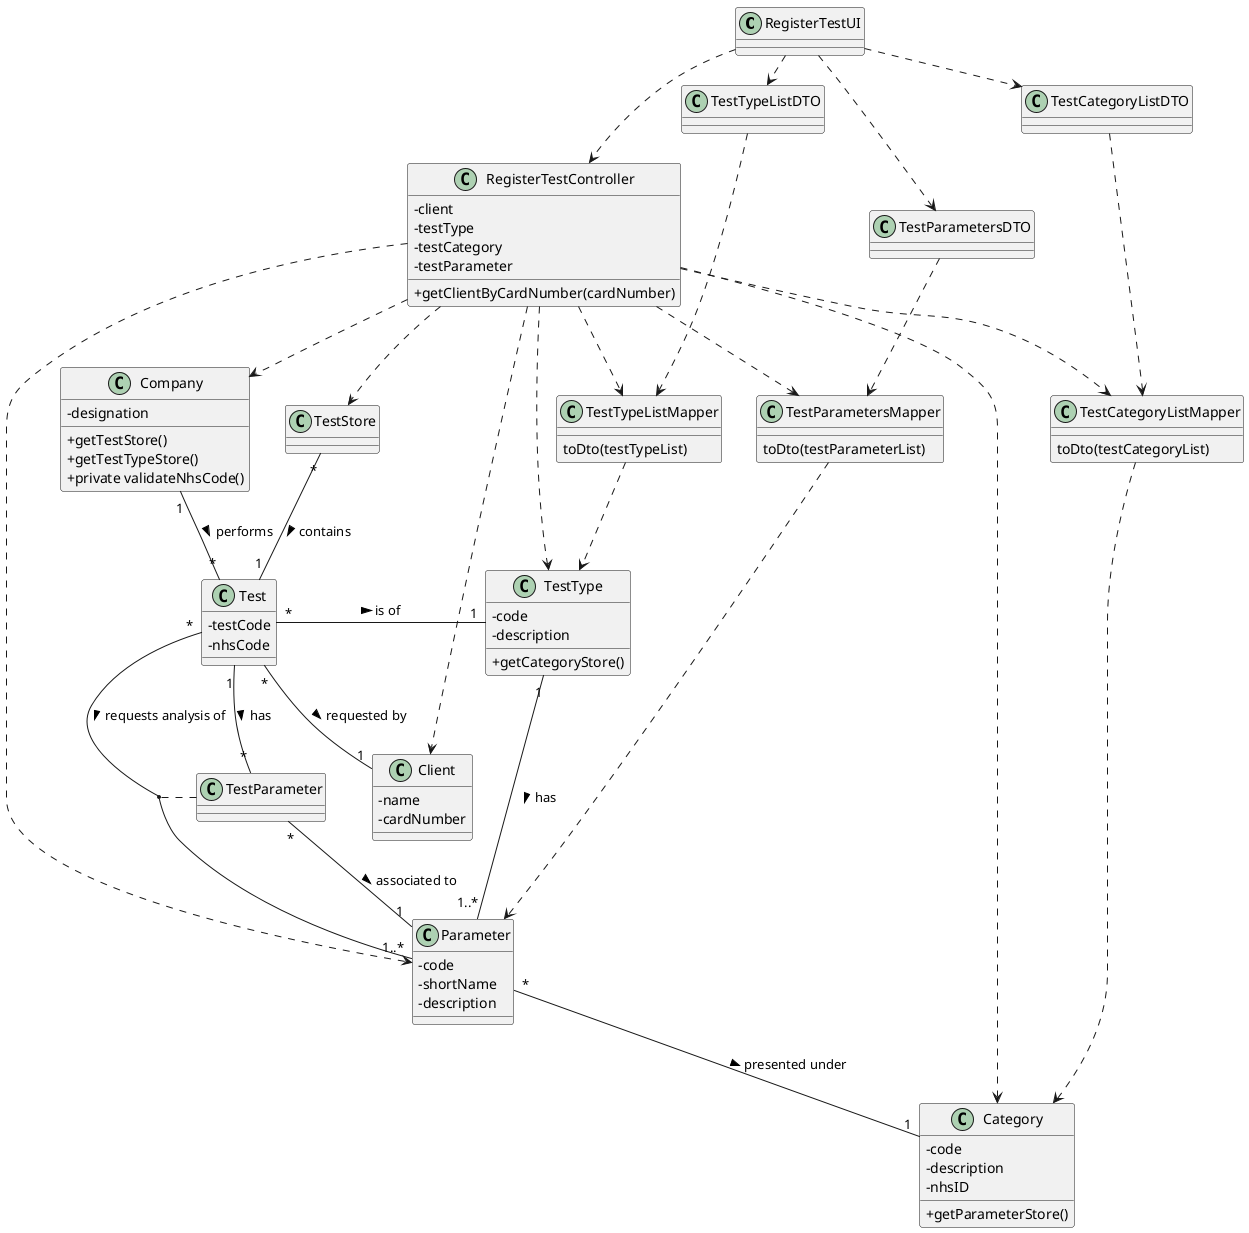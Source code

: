 @startuml

skinparam classAttributeIconSize 0

class RegisterTestUI
class RegisterTestController {
-client
-testType
-testCategory
-testParameter


+getClientByCardNumber(cardNumber)

}


class Company {
-designation
+getTestStore()
+getTestTypeStore()
+private validateNhsCode()
}
class TestStore
class Test {
-testCode
-nhsCode
}
class Client {
-name
-cardNumber
}
class TestType {
-code
-description
+getCategoryStore()
}
class Parameter {
-code
-shortName
-description
}
class Category {
-code
-description
-nhsID
+getParameterStore()
}
class TestTypeListDTO
class TestTypeListMapper{
toDto(testTypeList)
}
class TestCategoryListDTO
class TestCategoryListMapper{
toDto(testCategoryList)
}
class TestParametersDTO
class TestParametersMapper{
toDto(testParameterList)
}

Test "*"--"1..*" Parameter : requests analysis of >
TestType "1"--"1..*" Parameter : has >
Test "*"--"1" Client : requested by >
Test "*"-up-"1" Company : performs <
Test "*"-right-"1" "TestType" : is of >
Parameter "*"--"1" Category : presented under >
RegisterTestUI ..> RegisterTestController
RegisterTestController ..> Company
RegisterTestController ..> TestStore
TestStore "*"--"1" "Test" : contains >
RegisterTestController ..> TestType
RegisterTestController ..> Parameter
RegisterTestController ..> Category
RegisterTestController ..> Client
RegisterTestUI .right.> TestTypeListDTO
TestTypeListDTO .down.> TestTypeListMapper
TestTypeListMapper ..> TestType
RegisterTestController ..> TestTypeListMapper
RegisterTestUI .right.> TestCategoryListDTO
TestCategoryListDTO .down.> TestCategoryListMapper
TestCategoryListMapper ..> Category
RegisterTestController ..> TestCategoryListMapper
RegisterTestUI .right.> TestParametersDTO
TestParametersDTO .down.> TestParametersMapper
TestParametersMapper ..> Parameter
RegisterTestController ..> TestParametersMapper
(Test, Parameter) .. TestParameter
TestParameter "*"-"1" Parameter : associated to >
TestParameter "*"--"1" Test : has <

@enduml